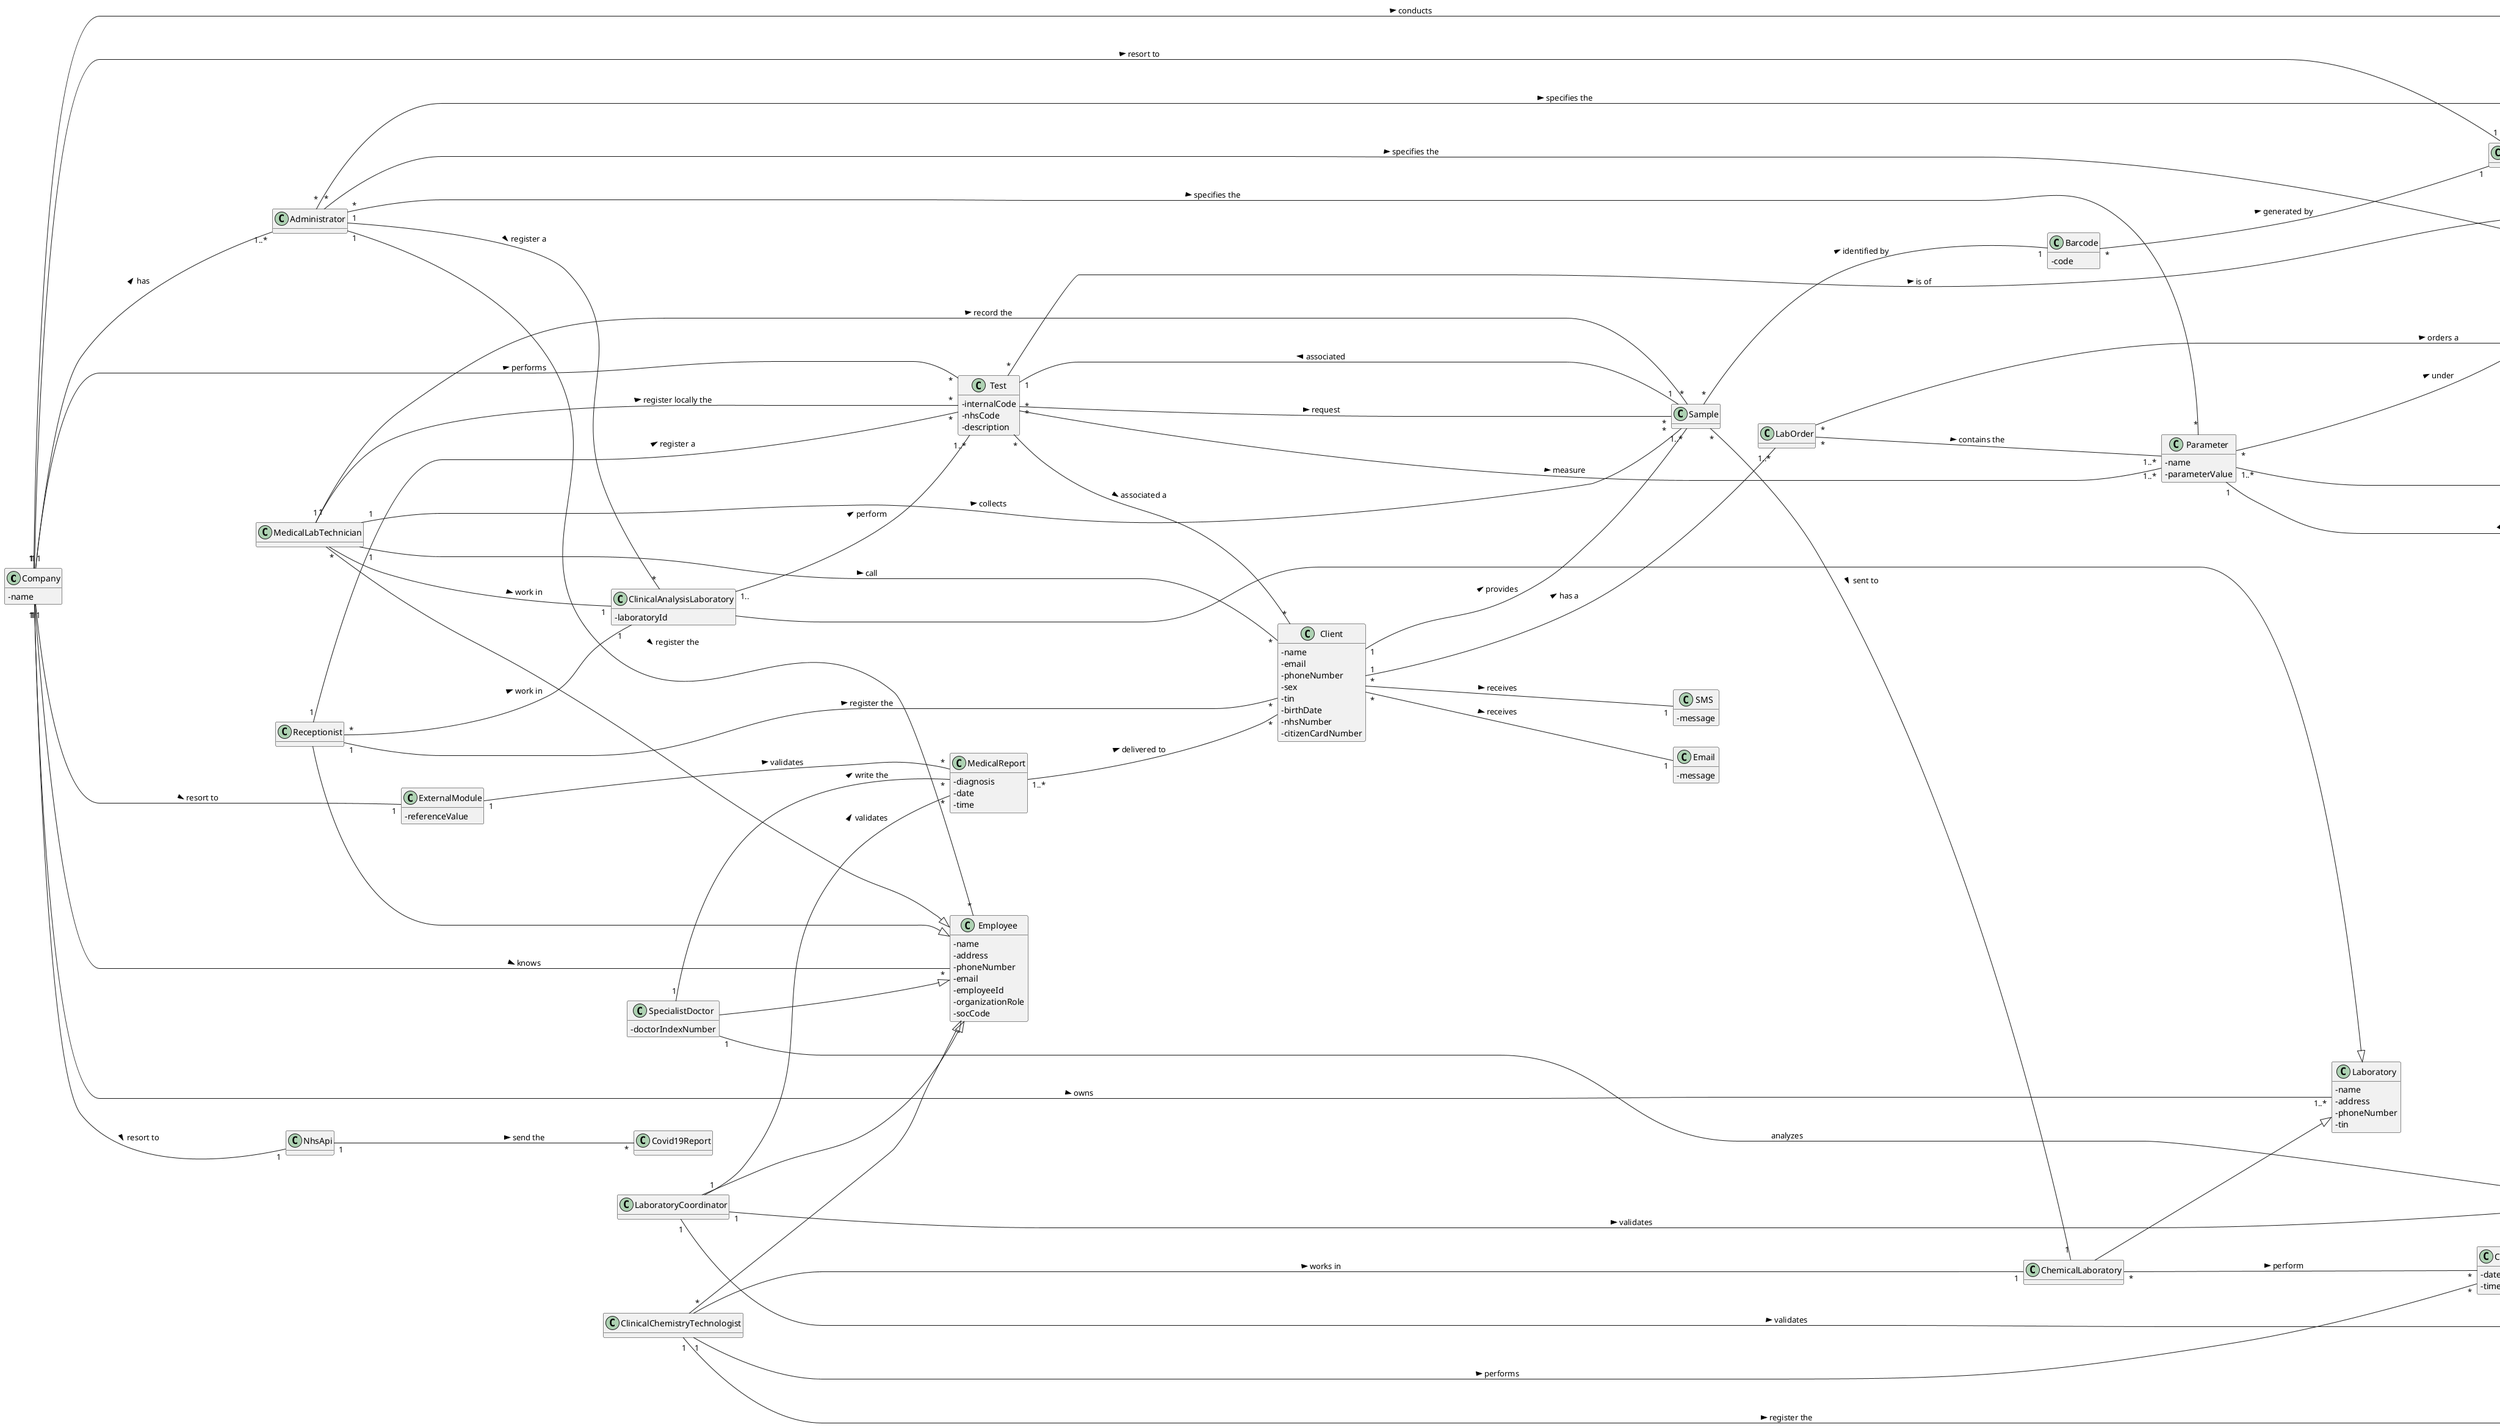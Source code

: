 @startuml
'https://plantuml.com/class-diagram
hide methods
left to right direction
skinparam classAttributeIconSize 0

class Company{
-name
}

class Laboratory{
-name
-address
-phoneNumber
-tin
}

class ClinicalAnalysisLaboratory{
-laboratoryId
}

class ChemicalLaboratory{
}

'class ClinicalAnalysis{
'}

class Administrator{
}

class Employee{
-name
-address
-phoneNumber
-email
-employeeId
-organizationRole
-socCode
}

class Receptionist{
}

class Client{
 - name
 - email
 - phoneNumber
 - sex
 - tin
 - birthDate
 - nhsNumber
 - citizenCardNumber
}

class Test{
-internalCode
-nhsCode
-description
}

class MedicalLabTechnician{
}

class Sample{
}

class TestType{
-code
-description
-collectingMethod
}

class Parameter{
-name
-parameterValue
}

class ParameterCategory{
-name
-code
}

class ChemicalAnalysis{
-date
-time
}

class LabOrder{
}

class ChemicalResult{
}

class Barcode{
-code
}

class ExternalApi{
}

class ClinicalChemistryTechnologist{
}

class SpecialistDoctor{
-doctorIndexNumber
}

class MedicalReport{
-diagnosis
-date
-time
}

class ExternalModule{
-referenceValue
}

class LaboratoryCoordinator{
}

class NhsApi{
}

class Covid19Report{
}

class Email{
-message
}

class SMS{
-message
}

Company "1"----"1..*" Laboratory : owns >
Company "1"----"1..*" Administrator : has >
Company "1"----"*" Employee : knows >
ClinicalAnalysisLaboratory ----|> Laboratory
ChemicalLaboratory ---|> Laboratory
'Laboratory "*"---"1" ClinicalAnalysis : perform >
Administrator "1"----"*" Employee : register the >
Receptionist -----|> Employee
Receptionist "1"----"*" Client : register the >
Receptionist "*"----"1" ClinicalAnalysisLaboratory : work in >
Receptionist "1"----"*" Test : register a >
Test"*"----"*" Client : associated a >
Administrator "1"----"*" ClinicalAnalysisLaboratory : register a >
MedicalLabTechnician ----|> Employee
MedicalLabTechnician "*"----"1" ClinicalAnalysisLaboratory : work in >
MedicalLabTechnician "1"----"*" Sample : record the >
Test "*"----"*" Sample : request  >
ClinicalAnalysisLaboratory "1.."----"1..*" Test : perform >
Administrator "*"----"*" TestType : specifies the >
Administrator "*"----"*" Parameter : specifies the >
Administrator "*"----"*" ParameterCategory : specifies the >
Parameter "*"----"1" ParameterCategory : under >
Test "*"----"1..*" Parameter : measure >
Test "*"----"1" TestType : is of >
ParameterCategory "*"----"*" TestType : associated with >
Company "1"----"*" Test : performs >
Company "1"----------"*" TestType : conducts >
MedicalLabTechnician "1"----"*" Sample : collects >
Sample "*"----"1" ChemicalLaboratory : sent to >
ChemicalLaboratory "*"----"*" ChemicalAnalysis : perform >
Client "1"-----"1..*" LabOrder : has a >
LabOrder "*"----"1" TestType : orders a >
LabOrder "*"----"1..*" Parameter : contains the >
MedicalLabTechnician "1"----"*" Test : register locally the >
ChemicalAnalysis "1"----"1" ChemicalResult : generates >
Parameter "1" ----- "1" ChemicalAnalyses : analyze by >
Parameter "1..*"----"*" ChemicalResult : evaluated in >
Sample "1"----"1" Test : associated >
Sample "*"----"1" Barcode : identified by >
Company "1"----"1" ExternalApi : resort to >
Barcode "*"----"1" ExternalApi : generated by >
ClinicalChemistryTechnologist ----|> Employee
ClinicalChemistryTechnologist "*"----"1" ChemicalLaboratory : works in >
ClinicalChemistryTechnologist "1"----"*" ChemicalAnalysis : performs >
ClinicalChemistryTechnologist "1"----"*" ChemicalResult : register the >
SpecialistDoctor ----|> Employee
SpecialistDoctor "1"----"*" ChemicalResult : analyzes
SpecialistDoctor "1"----"*" MedicalReport: write the >
MedicalReport "1..*"----"*" Client : delivered to >
Company "1"-----"1" ExternalModule : resort to >
ExternalModule "1"----"*" MedicalReport : validates >
LaboratoryCoordinator ----|> Employee
LaboratoryCoordinator "1"----"*" MedicalReport : validates >
LaboratoryCoordinator "1"----"*" ChemicalAnalyses : validates >
LaboratoryCoordinator "1"----"*" ChemicalResult : validates >
Company "1"----"1" NhsApi : resort to >
NhsApi "1"----"*" Covid19Report : send the >
MedicalLabTechnician "1"----"*" Client : call >
Client "1"----"1..*" Sample : provides >
Client "*"----"1" SMS : receives >
Client "*"----"1" Email : receives >
ChemicalAnalyses "1"----"1" ChemicalResult : > generates

@enduml
